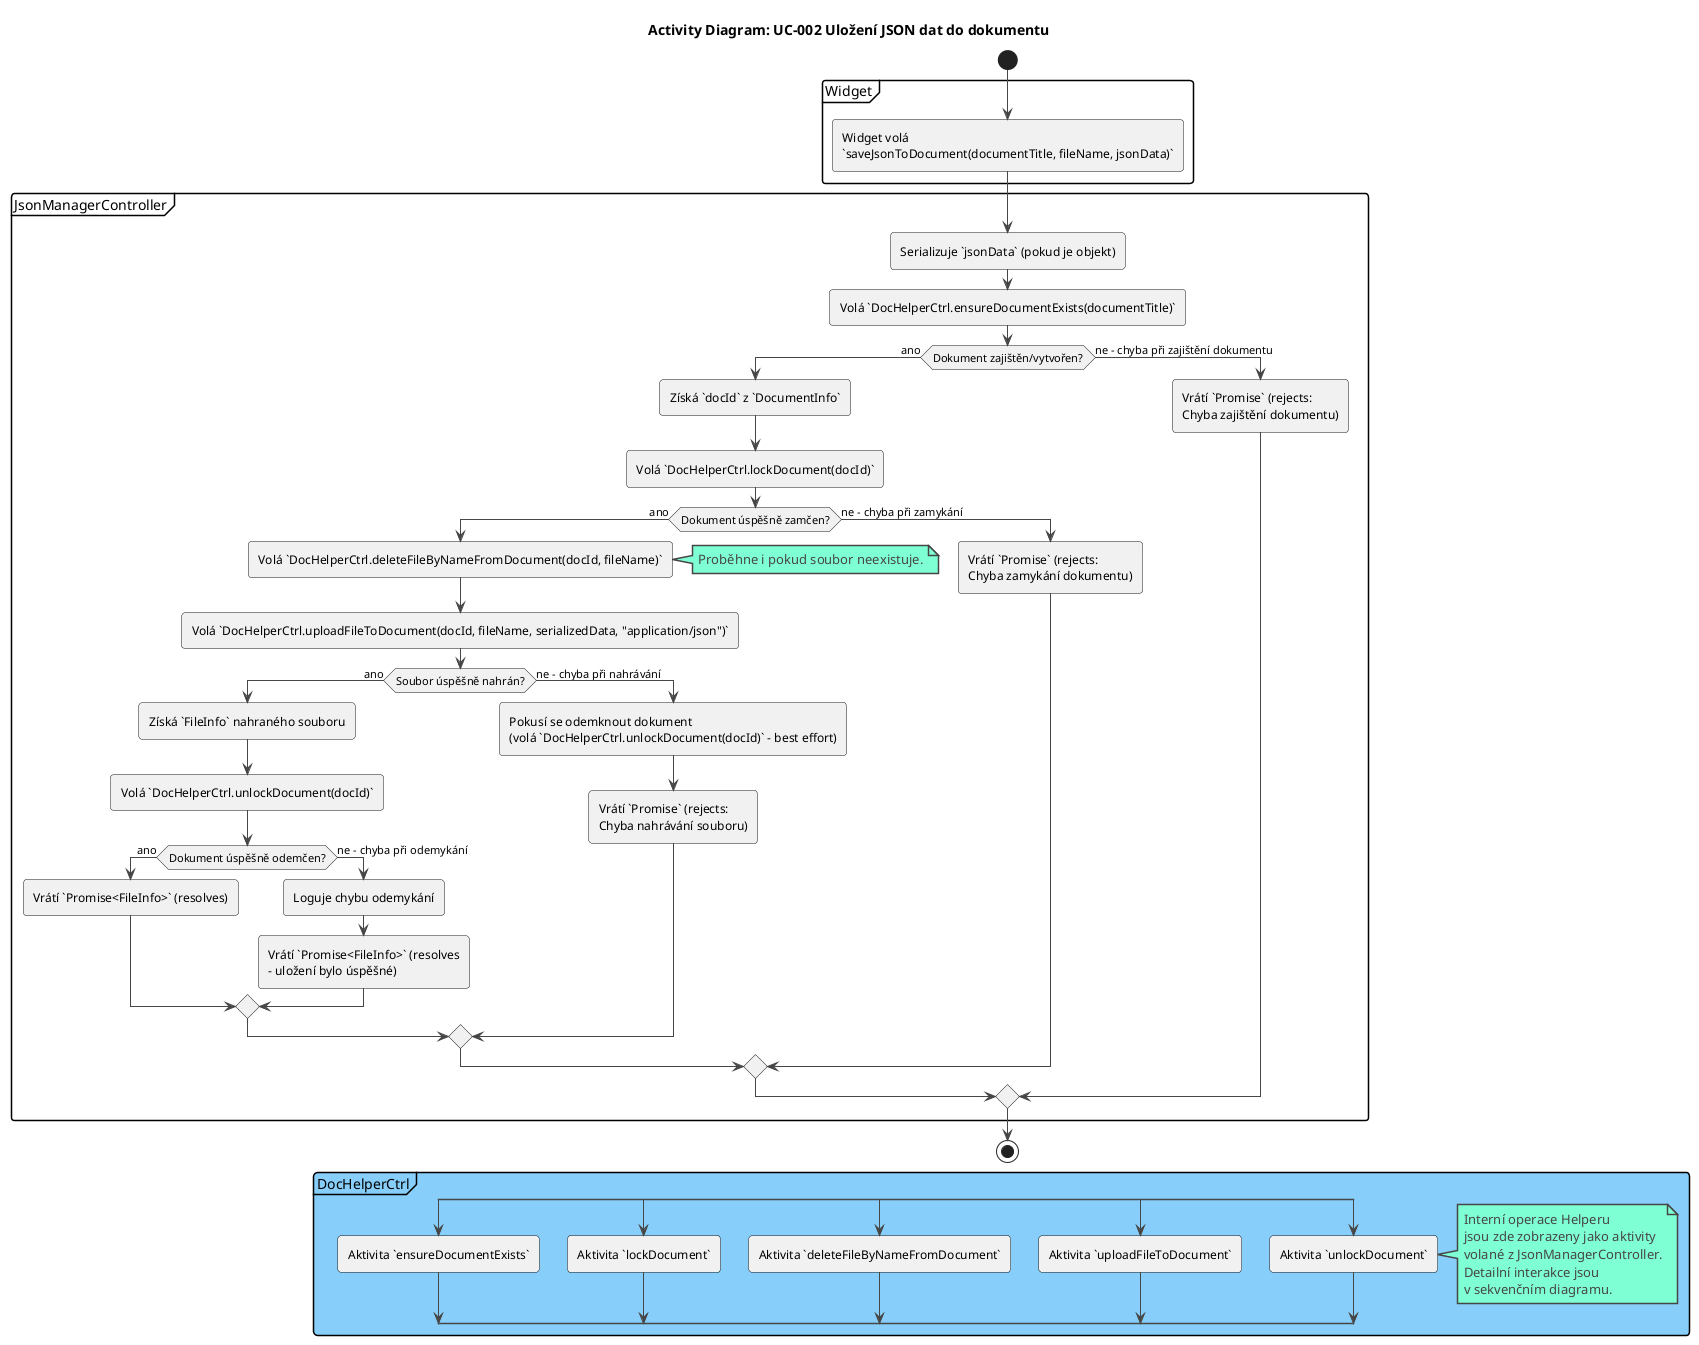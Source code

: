 @startuml AD-002_Save_JSON_Data
!theme vibrant
title Activity Diagram: UC-002 Uložení JSON dat do dokumentu

start

partition Widget {
  :Widget volá\n`saveJsonToDocument(documentTitle, fileName, jsonData)`;
}

partition JsonManagerController {
  :Serializuje `jsonData` (pokud je objekt);
  :Volá `DocHelperCtrl.ensureDocumentExists(documentTitle)`;

  if (Dokument zajištěn/vytvořen?) then (ano)
    :Získá `docId` z `DocumentInfo`;
    :Volá `DocHelperCtrl.lockDocument(docId)`;

    if (Dokument úspěšně zamčen?) then (ano)
      :Volá `DocHelperCtrl.deleteFileByNameFromDocument(docId, fileName)`;
      note right: Proběhne i pokud soubor neexistuje.

      :Volá `DocHelperCtrl.uploadFileToDocument(docId, fileName, serializedData, "application/json")`;

      if (Soubor úspěšně nahrán?) then (ano)
        :Získá `FileInfo` nahraného souboru;
        :Volá `DocHelperCtrl.unlockDocument(docId)`;

        if (Dokument úspěšně odemčen?) then (ano)
          :Vrátí `Promise<FileInfo>` (resolves);
        else (ne - chyba při odemykání)
          :Loguje chybu odemykání;
          :Vrátí `Promise<FileInfo>` (resolves\n- uložení bylo úspěšné);
        endif
      else (ne - chyba při nahrávání)
        :Pokusí se odemknout dokument\n(volá `DocHelperCtrl.unlockDocument(docId)` - best effort);
        :Vrátí `Promise` (rejects:\nChyba nahrávání souboru);
      endif
    else (ne - chyba při zamykání)
      :Vrátí `Promise` (rejects:\nChyba zamykání dokumentu);
    endif
  else (ne - chyba při zajištění dokumentu)
    :Vrátí `Promise` (rejects:\nChyba zajištění dokumentu);
  endif
}

stop

partition DocHelperCtrl #LightSkyBlue {
  split
    :Aktivita `ensureDocumentExists`;
  split again
    :Aktivita `lockDocument`;
  split again
    :Aktivita `deleteFileByNameFromDocument`;
  split again
    :Aktivita `uploadFileToDocument`;
  split again
    :Aktivita `unlockDocument`;
  endsplit
  note right
    Interní operace Helperu
    jsou zde zobrazeny jako aktivity
    volané z JsonManagerController.
    Detailní interakce jsou
    v sekvenčním diagramu.
  end note
}

' Vztahy mezi swimlanes (implicitní)
' Widget --> JsonManagerController
' JsonManagerController --> DocHelperCtrl
' DocHelperCtrl --> JsonManagerController
' JsonManagerController --> Widget

@enduml